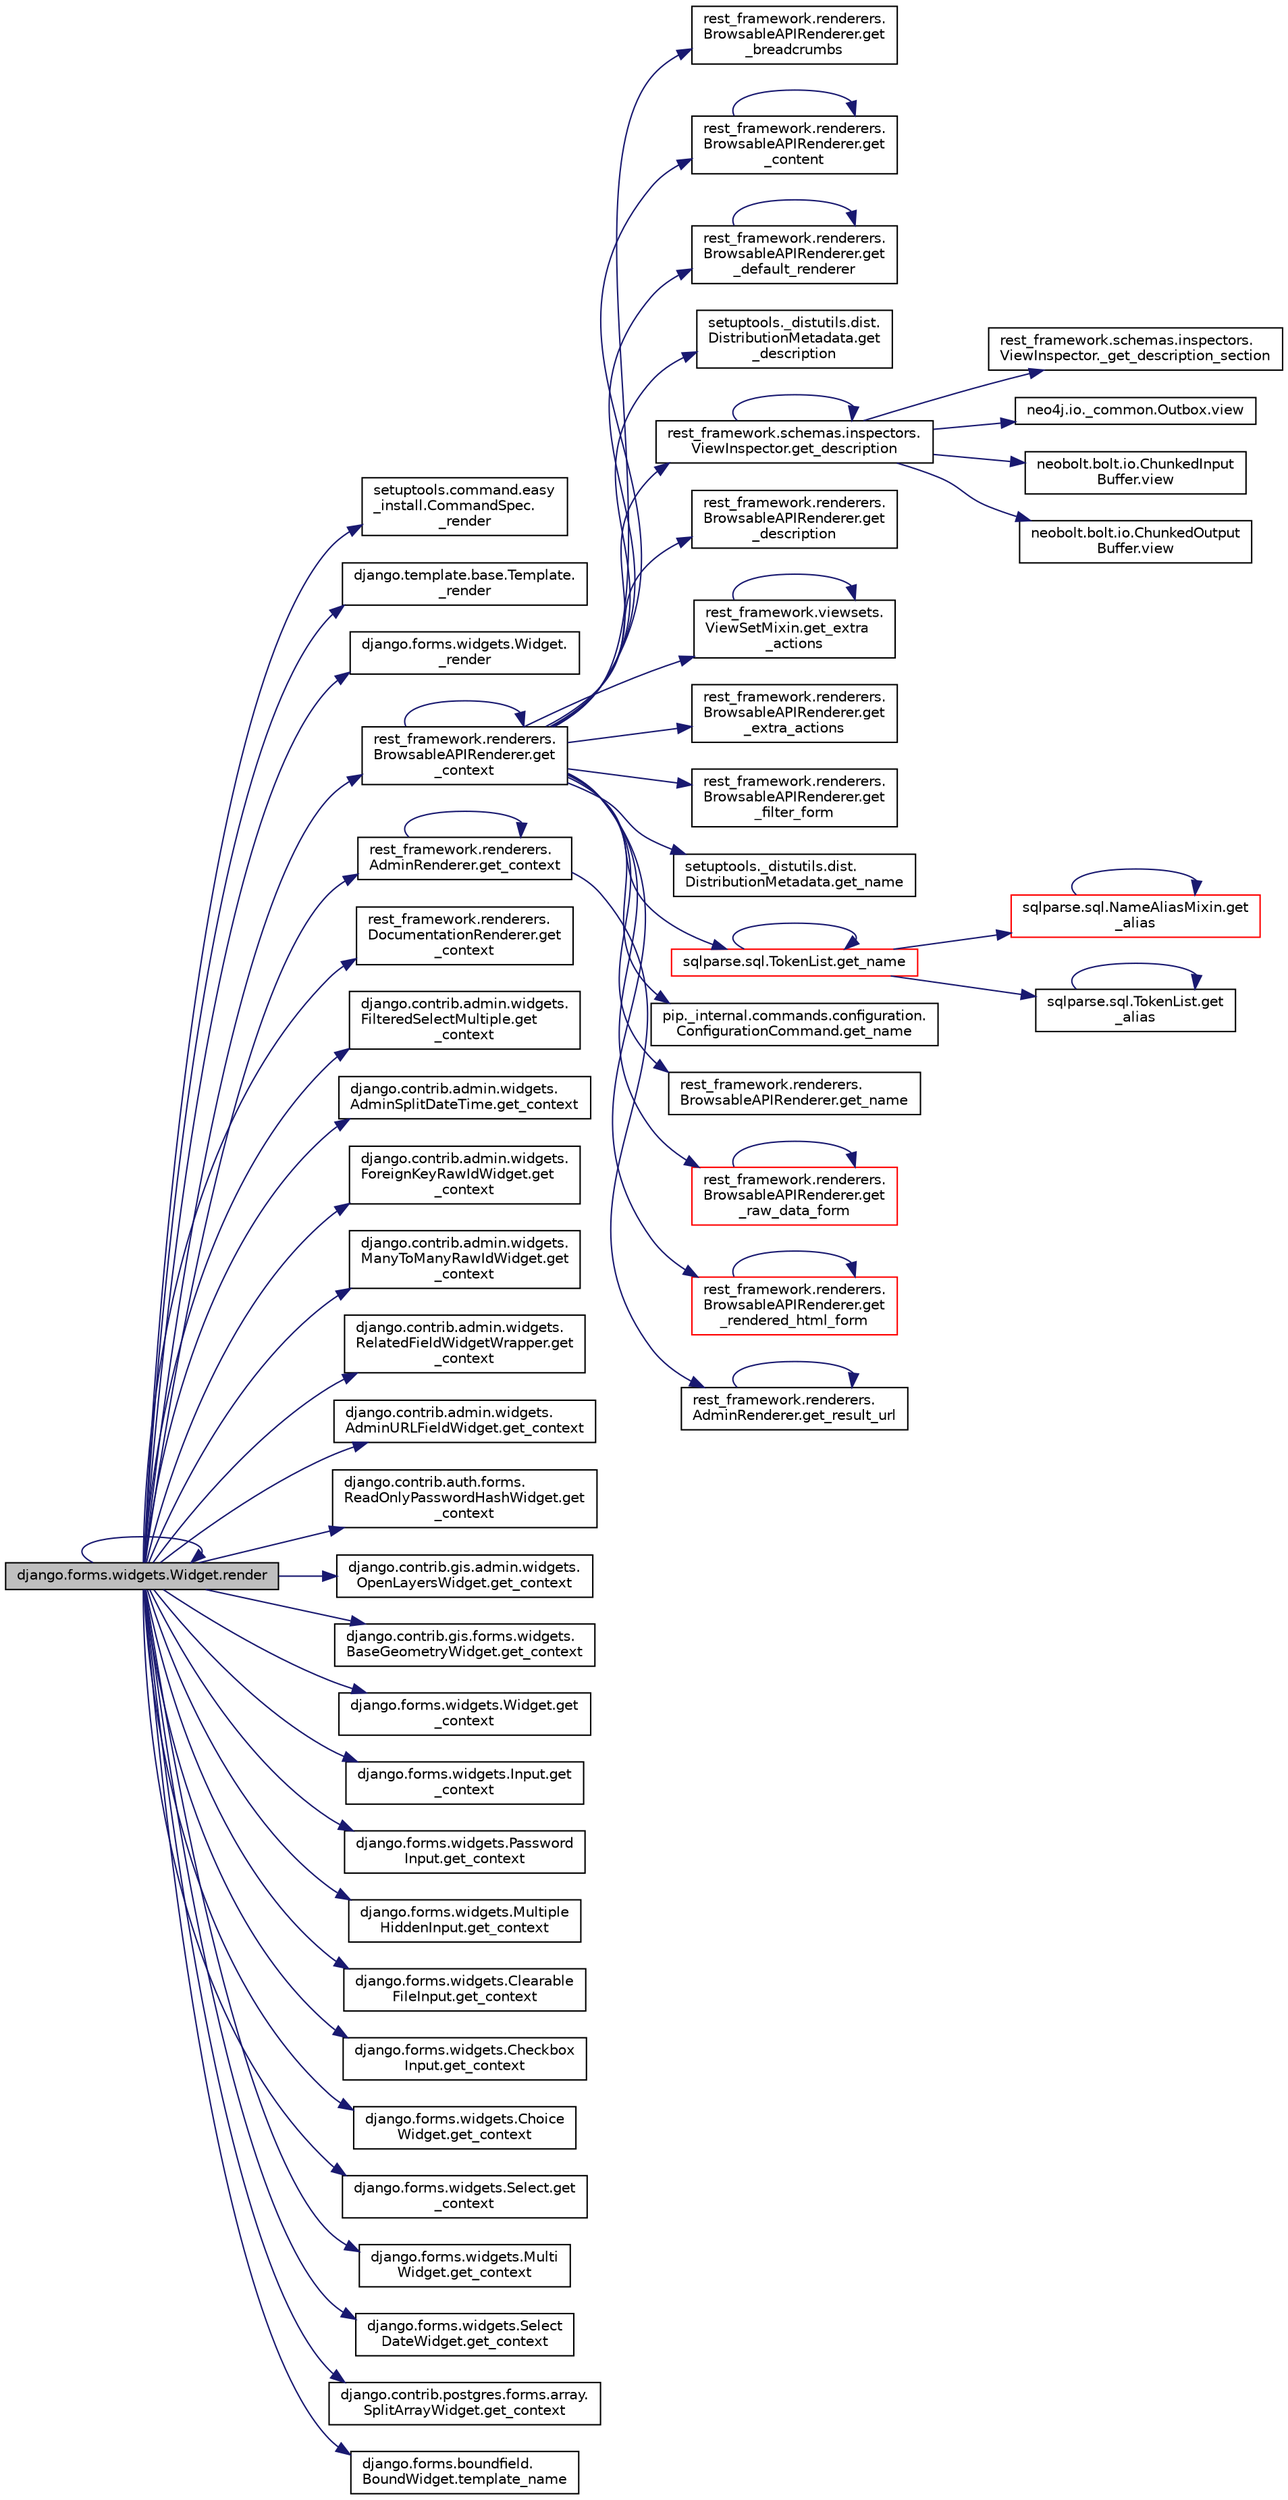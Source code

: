 digraph "django.forms.widgets.Widget.render"
{
 // LATEX_PDF_SIZE
  edge [fontname="Helvetica",fontsize="10",labelfontname="Helvetica",labelfontsize="10"];
  node [fontname="Helvetica",fontsize="10",shape=record];
  rankdir="LR";
  Node1 [label="django.forms.widgets.Widget.render",height=0.2,width=0.4,color="black", fillcolor="grey75", style="filled", fontcolor="black",tooltip=" "];
  Node1 -> Node2 [color="midnightblue",fontsize="10",style="solid",fontname="Helvetica"];
  Node2 [label="setuptools.command.easy\l_install.CommandSpec.\l_render",height=0.2,width=0.4,color="black", fillcolor="white", style="filled",URL="$d8/da2/classsetuptools_1_1command_1_1easy__install_1_1_command_spec.html#a684292b83b0c51dad3acc141d7948ac1",tooltip=" "];
  Node1 -> Node3 [color="midnightblue",fontsize="10",style="solid",fontname="Helvetica"];
  Node3 [label="django.template.base.Template.\l_render",height=0.2,width=0.4,color="black", fillcolor="white", style="filled",URL="$d2/dc1/classdjango_1_1template_1_1base_1_1_template.html#a1c0457bef2ee29b2489b0b2f7c5ab2ee",tooltip=" "];
  Node1 -> Node4 [color="midnightblue",fontsize="10",style="solid",fontname="Helvetica"];
  Node4 [label="django.forms.widgets.Widget.\l_render",height=0.2,width=0.4,color="black", fillcolor="white", style="filled",URL="$d4/d5e/classdjango_1_1forms_1_1widgets_1_1_widget.html#a5672969594a7de9aef1311c6833be5d9",tooltip=" "];
  Node1 -> Node5 [color="midnightblue",fontsize="10",style="solid",fontname="Helvetica"];
  Node5 [label="rest_framework.renderers.\lBrowsableAPIRenderer.get\l_context",height=0.2,width=0.4,color="black", fillcolor="white", style="filled",URL="$d4/d45/classrest__framework_1_1renderers_1_1_browsable_a_p_i_renderer.html#a7f197df21e6d1696d478ad887aae5f44",tooltip=" "];
  Node5 -> Node6 [color="midnightblue",fontsize="10",style="solid",fontname="Helvetica"];
  Node6 [label="rest_framework.renderers.\lBrowsableAPIRenderer.get\l_breadcrumbs",height=0.2,width=0.4,color="black", fillcolor="white", style="filled",URL="$d4/d45/classrest__framework_1_1renderers_1_1_browsable_a_p_i_renderer.html#a13eee51cfc11cf85aac43a6b48c3be40",tooltip=" "];
  Node5 -> Node7 [color="midnightblue",fontsize="10",style="solid",fontname="Helvetica"];
  Node7 [label="rest_framework.renderers.\lBrowsableAPIRenderer.get\l_content",height=0.2,width=0.4,color="black", fillcolor="white", style="filled",URL="$d4/d45/classrest__framework_1_1renderers_1_1_browsable_a_p_i_renderer.html#a2a2a07e19d18fa8202dc393777f33dd8",tooltip=" "];
  Node7 -> Node7 [color="midnightblue",fontsize="10",style="solid",fontname="Helvetica"];
  Node5 -> Node5 [color="midnightblue",fontsize="10",style="solid",fontname="Helvetica"];
  Node5 -> Node8 [color="midnightblue",fontsize="10",style="solid",fontname="Helvetica"];
  Node8 [label="rest_framework.renderers.\lBrowsableAPIRenderer.get\l_default_renderer",height=0.2,width=0.4,color="black", fillcolor="white", style="filled",URL="$d4/d45/classrest__framework_1_1renderers_1_1_browsable_a_p_i_renderer.html#a567de9bc9550f703a9481f2526392f00",tooltip=" "];
  Node8 -> Node8 [color="midnightblue",fontsize="10",style="solid",fontname="Helvetica"];
  Node5 -> Node9 [color="midnightblue",fontsize="10",style="solid",fontname="Helvetica"];
  Node9 [label="setuptools._distutils.dist.\lDistributionMetadata.get\l_description",height=0.2,width=0.4,color="black", fillcolor="white", style="filled",URL="$d9/d53/classsetuptools_1_1__distutils_1_1dist_1_1_distribution_metadata.html#a813f794a7d374cfa2551d12aeea8e64b",tooltip=" "];
  Node5 -> Node10 [color="midnightblue",fontsize="10",style="solid",fontname="Helvetica"];
  Node10 [label="rest_framework.schemas.inspectors.\lViewInspector.get_description",height=0.2,width=0.4,color="black", fillcolor="white", style="filled",URL="$de/db9/classrest__framework_1_1schemas_1_1inspectors_1_1_view_inspector.html#afb4b31c5c16fe1ccae0066237fde3477",tooltip=" "];
  Node10 -> Node11 [color="midnightblue",fontsize="10",style="solid",fontname="Helvetica"];
  Node11 [label="rest_framework.schemas.inspectors.\lViewInspector._get_description_section",height=0.2,width=0.4,color="black", fillcolor="white", style="filled",URL="$de/db9/classrest__framework_1_1schemas_1_1inspectors_1_1_view_inspector.html#a6f3e81f8b286b8d11486c5f6e3be422a",tooltip=" "];
  Node10 -> Node10 [color="midnightblue",fontsize="10",style="solid",fontname="Helvetica"];
  Node10 -> Node12 [color="midnightblue",fontsize="10",style="solid",fontname="Helvetica"];
  Node12 [label="neo4j.io._common.Outbox.view",height=0.2,width=0.4,color="black", fillcolor="white", style="filled",URL="$d0/dce/classneo4j_1_1io_1_1__common_1_1_outbox.html#ad91c4c746fd60f3deaf98b933bcec308",tooltip=" "];
  Node10 -> Node13 [color="midnightblue",fontsize="10",style="solid",fontname="Helvetica"];
  Node13 [label="neobolt.bolt.io.ChunkedInput\lBuffer.view",height=0.2,width=0.4,color="black", fillcolor="white", style="filled",URL="$da/de1/classneobolt_1_1bolt_1_1io_1_1_chunked_input_buffer.html#a83f5770bf774457602a24d84ec2a5df0",tooltip=" "];
  Node10 -> Node14 [color="midnightblue",fontsize="10",style="solid",fontname="Helvetica"];
  Node14 [label="neobolt.bolt.io.ChunkedOutput\lBuffer.view",height=0.2,width=0.4,color="black", fillcolor="white", style="filled",URL="$d1/d4e/classneobolt_1_1bolt_1_1io_1_1_chunked_output_buffer.html#ad6b12fc9f3203a3786b4065caf469488",tooltip=" "];
  Node5 -> Node15 [color="midnightblue",fontsize="10",style="solid",fontname="Helvetica"];
  Node15 [label="rest_framework.renderers.\lBrowsableAPIRenderer.get\l_description",height=0.2,width=0.4,color="black", fillcolor="white", style="filled",URL="$d4/d45/classrest__framework_1_1renderers_1_1_browsable_a_p_i_renderer.html#ad333441d785567501dea0da9ea87551f",tooltip=" "];
  Node5 -> Node16 [color="midnightblue",fontsize="10",style="solid",fontname="Helvetica"];
  Node16 [label="rest_framework.viewsets.\lViewSetMixin.get_extra\l_actions",height=0.2,width=0.4,color="black", fillcolor="white", style="filled",URL="$d9/d8d/classrest__framework_1_1viewsets_1_1_view_set_mixin.html#ae783876d57493be5235eeaadb473cc88",tooltip=" "];
  Node16 -> Node16 [color="midnightblue",fontsize="10",style="solid",fontname="Helvetica"];
  Node5 -> Node17 [color="midnightblue",fontsize="10",style="solid",fontname="Helvetica"];
  Node17 [label="rest_framework.renderers.\lBrowsableAPIRenderer.get\l_extra_actions",height=0.2,width=0.4,color="black", fillcolor="white", style="filled",URL="$d4/d45/classrest__framework_1_1renderers_1_1_browsable_a_p_i_renderer.html#a96cd58a9feaa78b27ad9b42868010634",tooltip=" "];
  Node5 -> Node18 [color="midnightblue",fontsize="10",style="solid",fontname="Helvetica"];
  Node18 [label="rest_framework.renderers.\lBrowsableAPIRenderer.get\l_filter_form",height=0.2,width=0.4,color="black", fillcolor="white", style="filled",URL="$d4/d45/classrest__framework_1_1renderers_1_1_browsable_a_p_i_renderer.html#ac6a7a9e46677b5d1cc8dbc46f80db340",tooltip=" "];
  Node5 -> Node19 [color="midnightblue",fontsize="10",style="solid",fontname="Helvetica"];
  Node19 [label="setuptools._distutils.dist.\lDistributionMetadata.get_name",height=0.2,width=0.4,color="black", fillcolor="white", style="filled",URL="$d9/d53/classsetuptools_1_1__distutils_1_1dist_1_1_distribution_metadata.html#a1dd23cc04a2f2e53bf441f17922be532",tooltip=" "];
  Node5 -> Node20 [color="midnightblue",fontsize="10",style="solid",fontname="Helvetica"];
  Node20 [label="sqlparse.sql.TokenList.get_name",height=0.2,width=0.4,color="red", fillcolor="white", style="filled",URL="$d4/d1a/classsqlparse_1_1sql_1_1_token_list.html#a058cdb380fa6143831cad07e32a84c07",tooltip=" "];
  Node20 -> Node21 [color="midnightblue",fontsize="10",style="solid",fontname="Helvetica"];
  Node21 [label="sqlparse.sql.NameAliasMixin.get\l_alias",height=0.2,width=0.4,color="red", fillcolor="white", style="filled",URL="$d2/d15/classsqlparse_1_1sql_1_1_name_alias_mixin.html#a6c3f327be91a0dd5cbb1fe677ca4b982",tooltip=" "];
  Node21 -> Node21 [color="midnightblue",fontsize="10",style="solid",fontname="Helvetica"];
  Node20 -> Node25 [color="midnightblue",fontsize="10",style="solid",fontname="Helvetica"];
  Node25 [label="sqlparse.sql.TokenList.get\l_alias",height=0.2,width=0.4,color="black", fillcolor="white", style="filled",URL="$d4/d1a/classsqlparse_1_1sql_1_1_token_list.html#a9f27a93f3f0fa30520b8435471400a9e",tooltip=" "];
  Node25 -> Node25 [color="midnightblue",fontsize="10",style="solid",fontname="Helvetica"];
  Node20 -> Node20 [color="midnightblue",fontsize="10",style="solid",fontname="Helvetica"];
  Node5 -> Node28 [color="midnightblue",fontsize="10",style="solid",fontname="Helvetica"];
  Node28 [label="pip._internal.commands.configuration.\lConfigurationCommand.get_name",height=0.2,width=0.4,color="black", fillcolor="white", style="filled",URL="$d7/d3b/classpip_1_1__internal_1_1commands_1_1configuration_1_1_configuration_command.html#a589d863616355c4417d734b06263ec28",tooltip=" "];
  Node5 -> Node29 [color="midnightblue",fontsize="10",style="solid",fontname="Helvetica"];
  Node29 [label="rest_framework.renderers.\lBrowsableAPIRenderer.get_name",height=0.2,width=0.4,color="black", fillcolor="white", style="filled",URL="$d4/d45/classrest__framework_1_1renderers_1_1_browsable_a_p_i_renderer.html#aa11171d38f09c6a372ada8ec531545a1",tooltip=" "];
  Node5 -> Node30 [color="midnightblue",fontsize="10",style="solid",fontname="Helvetica"];
  Node30 [label="rest_framework.renderers.\lBrowsableAPIRenderer.get\l_raw_data_form",height=0.2,width=0.4,color="red", fillcolor="white", style="filled",URL="$d4/d45/classrest__framework_1_1renderers_1_1_browsable_a_p_i_renderer.html#a2d09c84b0e0218313c48565cfe9238f3",tooltip=" "];
  Node30 -> Node30 [color="midnightblue",fontsize="10",style="solid",fontname="Helvetica"];
  Node5 -> Node41 [color="midnightblue",fontsize="10",style="solid",fontname="Helvetica"];
  Node41 [label="rest_framework.renderers.\lBrowsableAPIRenderer.get\l_rendered_html_form",height=0.2,width=0.4,color="red", fillcolor="white", style="filled",URL="$d4/d45/classrest__framework_1_1renderers_1_1_browsable_a_p_i_renderer.html#a243df51e05a17e5b25f94f99c46231e8",tooltip=" "];
  Node41 -> Node41 [color="midnightblue",fontsize="10",style="solid",fontname="Helvetica"];
  Node1 -> Node45 [color="midnightblue",fontsize="10",style="solid",fontname="Helvetica"];
  Node45 [label="rest_framework.renderers.\lAdminRenderer.get_context",height=0.2,width=0.4,color="black", fillcolor="white", style="filled",URL="$dd/d9f/classrest__framework_1_1renderers_1_1_admin_renderer.html#a45dbc660f949e8fd95e8f85dd9146625",tooltip=" "];
  Node45 -> Node45 [color="midnightblue",fontsize="10",style="solid",fontname="Helvetica"];
  Node45 -> Node46 [color="midnightblue",fontsize="10",style="solid",fontname="Helvetica"];
  Node46 [label="rest_framework.renderers.\lAdminRenderer.get_result_url",height=0.2,width=0.4,color="black", fillcolor="white", style="filled",URL="$dd/d9f/classrest__framework_1_1renderers_1_1_admin_renderer.html#a1bdce59bc053af30a38024fd3f9e582d",tooltip=" "];
  Node46 -> Node46 [color="midnightblue",fontsize="10",style="solid",fontname="Helvetica"];
  Node1 -> Node47 [color="midnightblue",fontsize="10",style="solid",fontname="Helvetica"];
  Node47 [label="rest_framework.renderers.\lDocumentationRenderer.get\l_context",height=0.2,width=0.4,color="black", fillcolor="white", style="filled",URL="$d2/d62/classrest__framework_1_1renderers_1_1_documentation_renderer.html#ae7a17bacc7c78227fe027332487303fa",tooltip=" "];
  Node1 -> Node48 [color="midnightblue",fontsize="10",style="solid",fontname="Helvetica"];
  Node48 [label="django.contrib.admin.widgets.\lFilteredSelectMultiple.get\l_context",height=0.2,width=0.4,color="black", fillcolor="white", style="filled",URL="$d2/da3/classdjango_1_1contrib_1_1admin_1_1widgets_1_1_filtered_select_multiple.html#aa17c702c2e08140c258554336e6f4b70",tooltip=" "];
  Node1 -> Node49 [color="midnightblue",fontsize="10",style="solid",fontname="Helvetica"];
  Node49 [label="django.contrib.admin.widgets.\lAdminSplitDateTime.get_context",height=0.2,width=0.4,color="black", fillcolor="white", style="filled",URL="$dc/dfd/classdjango_1_1contrib_1_1admin_1_1widgets_1_1_admin_split_date_time.html#a6546a873b2ce02ebc691ca6082a72762",tooltip=" "];
  Node1 -> Node50 [color="midnightblue",fontsize="10",style="solid",fontname="Helvetica"];
  Node50 [label="django.contrib.admin.widgets.\lForeignKeyRawIdWidget.get\l_context",height=0.2,width=0.4,color="black", fillcolor="white", style="filled",URL="$db/d0b/classdjango_1_1contrib_1_1admin_1_1widgets_1_1_foreign_key_raw_id_widget.html#a5ffc65e59bb1270d3152f0354aae4e6a",tooltip=" "];
  Node1 -> Node51 [color="midnightblue",fontsize="10",style="solid",fontname="Helvetica"];
  Node51 [label="django.contrib.admin.widgets.\lManyToManyRawIdWidget.get\l_context",height=0.2,width=0.4,color="black", fillcolor="white", style="filled",URL="$d4/d57/classdjango_1_1contrib_1_1admin_1_1widgets_1_1_many_to_many_raw_id_widget.html#a452fad84c1e48211d69ce1d2d629f34a",tooltip=" "];
  Node1 -> Node52 [color="midnightblue",fontsize="10",style="solid",fontname="Helvetica"];
  Node52 [label="django.contrib.admin.widgets.\lRelatedFieldWidgetWrapper.get\l_context",height=0.2,width=0.4,color="black", fillcolor="white", style="filled",URL="$d0/df0/classdjango_1_1contrib_1_1admin_1_1widgets_1_1_related_field_widget_wrapper.html#aaeafe461ef645e3c6a47bc830e82b944",tooltip=" "];
  Node1 -> Node53 [color="midnightblue",fontsize="10",style="solid",fontname="Helvetica"];
  Node53 [label="django.contrib.admin.widgets.\lAdminURLFieldWidget.get_context",height=0.2,width=0.4,color="black", fillcolor="white", style="filled",URL="$d2/d38/classdjango_1_1contrib_1_1admin_1_1widgets_1_1_admin_u_r_l_field_widget.html#ac1797c3dff1203a82954182b471eb547",tooltip=" "];
  Node1 -> Node54 [color="midnightblue",fontsize="10",style="solid",fontname="Helvetica"];
  Node54 [label="django.contrib.auth.forms.\lReadOnlyPasswordHashWidget.get\l_context",height=0.2,width=0.4,color="black", fillcolor="white", style="filled",URL="$d7/d01/classdjango_1_1contrib_1_1auth_1_1forms_1_1_read_only_password_hash_widget.html#aaa86f867ac5a112b680e9ace8aadd259",tooltip=" "];
  Node1 -> Node55 [color="midnightblue",fontsize="10",style="solid",fontname="Helvetica"];
  Node55 [label="django.contrib.gis.admin.widgets.\lOpenLayersWidget.get_context",height=0.2,width=0.4,color="black", fillcolor="white", style="filled",URL="$d8/dc3/classdjango_1_1contrib_1_1gis_1_1admin_1_1widgets_1_1_open_layers_widget.html#a72b3abb87e83914fead933d31cee3703",tooltip=" "];
  Node1 -> Node56 [color="midnightblue",fontsize="10",style="solid",fontname="Helvetica"];
  Node56 [label="django.contrib.gis.forms.widgets.\lBaseGeometryWidget.get_context",height=0.2,width=0.4,color="black", fillcolor="white", style="filled",URL="$df/d02/classdjango_1_1contrib_1_1gis_1_1forms_1_1widgets_1_1_base_geometry_widget.html#ac5fc5356ef992adec556ec3d2c9b5b8a",tooltip=" "];
  Node1 -> Node57 [color="midnightblue",fontsize="10",style="solid",fontname="Helvetica"];
  Node57 [label="django.forms.widgets.Widget.get\l_context",height=0.2,width=0.4,color="black", fillcolor="white", style="filled",URL="$d4/d5e/classdjango_1_1forms_1_1widgets_1_1_widget.html#aee2e5aeffdb9b5d96e37fc4e2b57a9ce",tooltip=" "];
  Node1 -> Node58 [color="midnightblue",fontsize="10",style="solid",fontname="Helvetica"];
  Node58 [label="django.forms.widgets.Input.get\l_context",height=0.2,width=0.4,color="black", fillcolor="white", style="filled",URL="$d5/da0/classdjango_1_1forms_1_1widgets_1_1_input.html#a3927bac70609903b9d7ee5771d783682",tooltip=" "];
  Node1 -> Node59 [color="midnightblue",fontsize="10",style="solid",fontname="Helvetica"];
  Node59 [label="django.forms.widgets.Password\lInput.get_context",height=0.2,width=0.4,color="black", fillcolor="white", style="filled",URL="$d4/d44/classdjango_1_1forms_1_1widgets_1_1_password_input.html#a5102869c15791fe27c40de01ca3bebf5",tooltip=" "];
  Node1 -> Node60 [color="midnightblue",fontsize="10",style="solid",fontname="Helvetica"];
  Node60 [label="django.forms.widgets.Multiple\lHiddenInput.get_context",height=0.2,width=0.4,color="black", fillcolor="white", style="filled",URL="$d4/d67/classdjango_1_1forms_1_1widgets_1_1_multiple_hidden_input.html#aca42b35caa3475cd8460b47f99256aa8",tooltip=" "];
  Node1 -> Node61 [color="midnightblue",fontsize="10",style="solid",fontname="Helvetica"];
  Node61 [label="django.forms.widgets.Clearable\lFileInput.get_context",height=0.2,width=0.4,color="black", fillcolor="white", style="filled",URL="$d2/de5/classdjango_1_1forms_1_1widgets_1_1_clearable_file_input.html#a1661a1836651201ff14f5be1ea7f1bbf",tooltip=" "];
  Node1 -> Node62 [color="midnightblue",fontsize="10",style="solid",fontname="Helvetica"];
  Node62 [label="django.forms.widgets.Checkbox\lInput.get_context",height=0.2,width=0.4,color="black", fillcolor="white", style="filled",URL="$d3/d6a/classdjango_1_1forms_1_1widgets_1_1_checkbox_input.html#a91d2efce2922bcba1faa4451e117962b",tooltip=" "];
  Node1 -> Node63 [color="midnightblue",fontsize="10",style="solid",fontname="Helvetica"];
  Node63 [label="django.forms.widgets.Choice\lWidget.get_context",height=0.2,width=0.4,color="black", fillcolor="white", style="filled",URL="$d5/d18/classdjango_1_1forms_1_1widgets_1_1_choice_widget.html#a444959d1fed49d23171427aa40a01194",tooltip=" "];
  Node1 -> Node64 [color="midnightblue",fontsize="10",style="solid",fontname="Helvetica"];
  Node64 [label="django.forms.widgets.Select.get\l_context",height=0.2,width=0.4,color="black", fillcolor="white", style="filled",URL="$d6/d91/classdjango_1_1forms_1_1widgets_1_1_select.html#aff56edf355edde7acc9738c293480051",tooltip=" "];
  Node1 -> Node65 [color="midnightblue",fontsize="10",style="solid",fontname="Helvetica"];
  Node65 [label="django.forms.widgets.Multi\lWidget.get_context",height=0.2,width=0.4,color="black", fillcolor="white", style="filled",URL="$d6/d01/classdjango_1_1forms_1_1widgets_1_1_multi_widget.html#a8116223d6c57640736b9141a78b7d09f",tooltip=" "];
  Node1 -> Node66 [color="midnightblue",fontsize="10",style="solid",fontname="Helvetica"];
  Node66 [label="django.forms.widgets.Select\lDateWidget.get_context",height=0.2,width=0.4,color="black", fillcolor="white", style="filled",URL="$d5/d4d/classdjango_1_1forms_1_1widgets_1_1_select_date_widget.html#a30932a7630c3f6a092b9799998ab9686",tooltip=" "];
  Node1 -> Node67 [color="midnightblue",fontsize="10",style="solid",fontname="Helvetica"];
  Node67 [label="django.contrib.postgres.forms.array.\lSplitArrayWidget.get_context",height=0.2,width=0.4,color="black", fillcolor="white", style="filled",URL="$d3/d50/classdjango_1_1contrib_1_1postgres_1_1forms_1_1array_1_1_split_array_widget.html#acb641828e9ea5895d4652feaa21cef2f",tooltip=" "];
  Node1 -> Node1 [color="midnightblue",fontsize="10",style="solid",fontname="Helvetica"];
  Node1 -> Node68 [color="midnightblue",fontsize="10",style="solid",fontname="Helvetica"];
  Node68 [label="django.forms.boundfield.\lBoundWidget.template_name",height=0.2,width=0.4,color="black", fillcolor="white", style="filled",URL="$d5/dba/classdjango_1_1forms_1_1boundfield_1_1_bound_widget.html#af6e1424bedff9400411c44b82d60ecd5",tooltip=" "];
}
